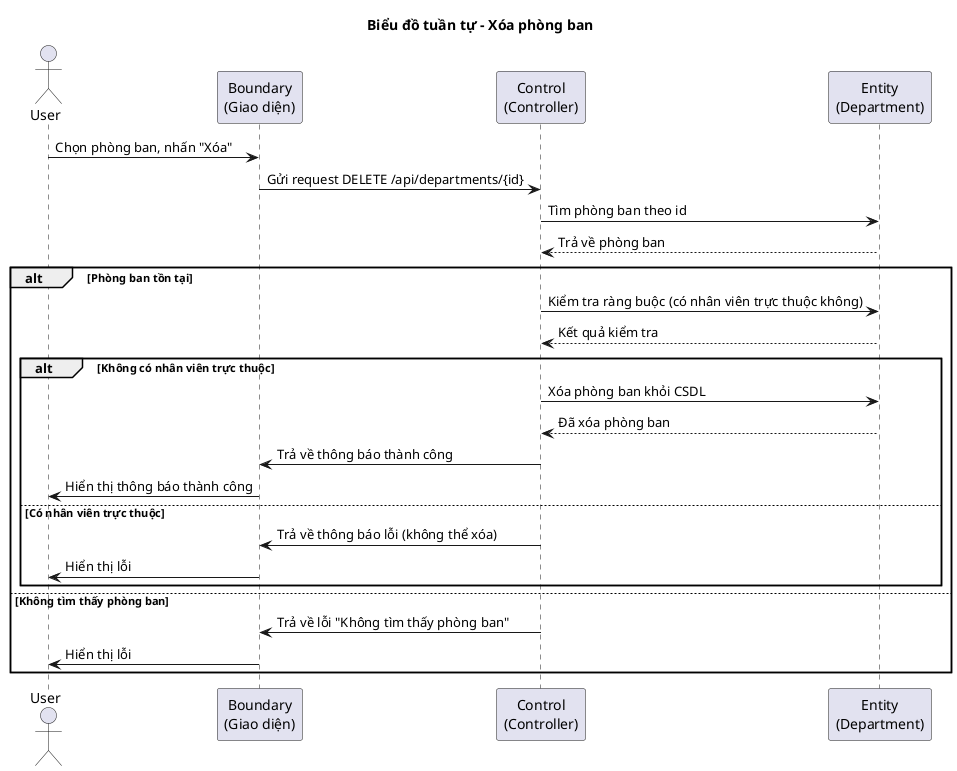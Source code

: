 @startuml
title Biểu đồ tuần tự - Xóa phòng ban

actor User
participant "Boundary\n(Giao diện)" as Boundary
participant "Control\n(Controller)" as Control
participant "Entity\n(Department)" as Entity

User -> Boundary : Chọn phòng ban, nhấn "Xóa"
Boundary -> Control : Gửi request DELETE /api/departments/{id}
Control -> Entity : Tìm phòng ban theo id
Entity --> Control : Trả về phòng ban
alt Phòng ban tồn tại
    Control -> Entity : Kiểm tra ràng buộc (có nhân viên trực thuộc không)
    Entity --> Control : Kết quả kiểm tra
    alt Không có nhân viên trực thuộc
        Control -> Entity : Xóa phòng ban khỏi CSDL
        Entity --> Control : Đã xóa phòng ban
        Control -> Boundary : Trả về thông báo thành công
        Boundary -> User : Hiển thị thông báo thành công
    else Có nhân viên trực thuộc
        Control -> Boundary : Trả về thông báo lỗi (không thể xóa)
        Boundary -> User : Hiển thị lỗi
    end
else Không tìm thấy phòng ban
    Control -> Boundary : Trả về lỗi "Không tìm thấy phòng ban"
    Boundary -> User : Hiển thị lỗi
end

@enduml